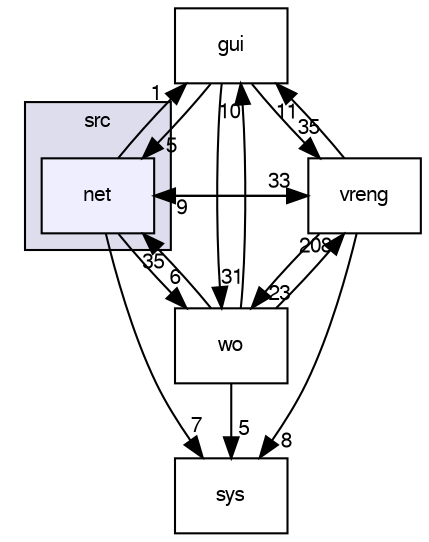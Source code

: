 digraph "src/net" {
  bgcolor=transparent;
  compound=true
  node [ fontsize="10", fontname="FreeSans"];
  edge [ labelfontsize="10", labelfontname="FreeSans"];
  subgraph clusterdir_68267d1309a1af8e8297ef4c3efbcdba {
    graph [ bgcolor="#ddddee", pencolor="black", label="src" fontname="FreeSans", fontsize="10", URL="dir_68267d1309a1af8e8297ef4c3efbcdba.html"]
  dir_c72b25b75abe208498b36a3e44a3726c [shape=box, label="net", style="filled", fillcolor="#eeeeff", pencolor="black", URL="dir_c72b25b75abe208498b36a3e44a3726c.html"];
  }
  dir_99d0482cf009f9d97a0877749b817f19 [shape=box label="gui" URL="dir_99d0482cf009f9d97a0877749b817f19.html"];
  dir_1b06458bf0f41679338c4289b4a98da3 [shape=box label="vreng" URL="dir_1b06458bf0f41679338c4289b4a98da3.html"];
  dir_546d7bebc886ddb13a4b826ba4e34140 [shape=box label="wo" URL="dir_546d7bebc886ddb13a4b826ba4e34140.html"];
  dir_220d2bd384b446346a1cdcf02b1b2295 [shape=box label="sys" URL="dir_220d2bd384b446346a1cdcf02b1b2295.html"];
  dir_99d0482cf009f9d97a0877749b817f19->dir_1b06458bf0f41679338c4289b4a98da3 [headlabel="35", labeldistance=1.5 headhref="dir_000003_000010.html"];
  dir_99d0482cf009f9d97a0877749b817f19->dir_c72b25b75abe208498b36a3e44a3726c [headlabel="5", labeldistance=1.5 headhref="dir_000003_000005.html"];
  dir_99d0482cf009f9d97a0877749b817f19->dir_546d7bebc886ddb13a4b826ba4e34140 [headlabel="31", labeldistance=1.5 headhref="dir_000003_000011.html"];
  dir_1b06458bf0f41679338c4289b4a98da3->dir_99d0482cf009f9d97a0877749b817f19 [headlabel="11", labeldistance=1.5 headhref="dir_000010_000003.html"];
  dir_1b06458bf0f41679338c4289b4a98da3->dir_c72b25b75abe208498b36a3e44a3726c [headlabel="9", labeldistance=1.5 headhref="dir_000010_000005.html"];
  dir_1b06458bf0f41679338c4289b4a98da3->dir_546d7bebc886ddb13a4b826ba4e34140 [headlabel="23", labeldistance=1.5 headhref="dir_000010_000011.html"];
  dir_1b06458bf0f41679338c4289b4a98da3->dir_220d2bd384b446346a1cdcf02b1b2295 [headlabel="8", labeldistance=1.5 headhref="dir_000010_000006.html"];
  dir_c72b25b75abe208498b36a3e44a3726c->dir_99d0482cf009f9d97a0877749b817f19 [headlabel="1", labeldistance=1.5 headhref="dir_000005_000003.html"];
  dir_c72b25b75abe208498b36a3e44a3726c->dir_1b06458bf0f41679338c4289b4a98da3 [headlabel="33", labeldistance=1.5 headhref="dir_000005_000010.html"];
  dir_c72b25b75abe208498b36a3e44a3726c->dir_546d7bebc886ddb13a4b826ba4e34140 [headlabel="6", labeldistance=1.5 headhref="dir_000005_000011.html"];
  dir_c72b25b75abe208498b36a3e44a3726c->dir_220d2bd384b446346a1cdcf02b1b2295 [headlabel="7", labeldistance=1.5 headhref="dir_000005_000006.html"];
  dir_546d7bebc886ddb13a4b826ba4e34140->dir_99d0482cf009f9d97a0877749b817f19 [headlabel="10", labeldistance=1.5 headhref="dir_000011_000003.html"];
  dir_546d7bebc886ddb13a4b826ba4e34140->dir_1b06458bf0f41679338c4289b4a98da3 [headlabel="208", labeldistance=1.5 headhref="dir_000011_000010.html"];
  dir_546d7bebc886ddb13a4b826ba4e34140->dir_c72b25b75abe208498b36a3e44a3726c [headlabel="35", labeldistance=1.5 headhref="dir_000011_000005.html"];
  dir_546d7bebc886ddb13a4b826ba4e34140->dir_220d2bd384b446346a1cdcf02b1b2295 [headlabel="5", labeldistance=1.5 headhref="dir_000011_000006.html"];
}
